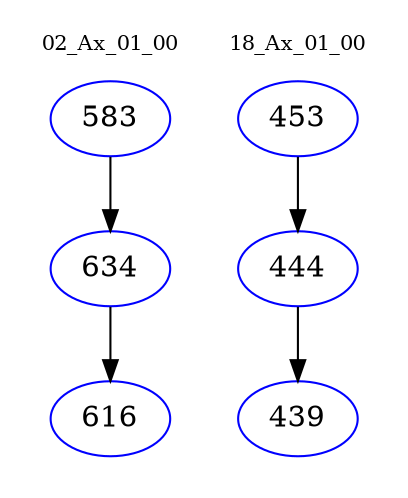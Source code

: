 digraph{
subgraph cluster_0 {
color = white
label = "02_Ax_01_00";
fontsize=10;
T0_583 [label="583", color="blue"]
T0_583 -> T0_634 [color="black"]
T0_634 [label="634", color="blue"]
T0_634 -> T0_616 [color="black"]
T0_616 [label="616", color="blue"]
}
subgraph cluster_1 {
color = white
label = "18_Ax_01_00";
fontsize=10;
T1_453 [label="453", color="blue"]
T1_453 -> T1_444 [color="black"]
T1_444 [label="444", color="blue"]
T1_444 -> T1_439 [color="black"]
T1_439 [label="439", color="blue"]
}
}

